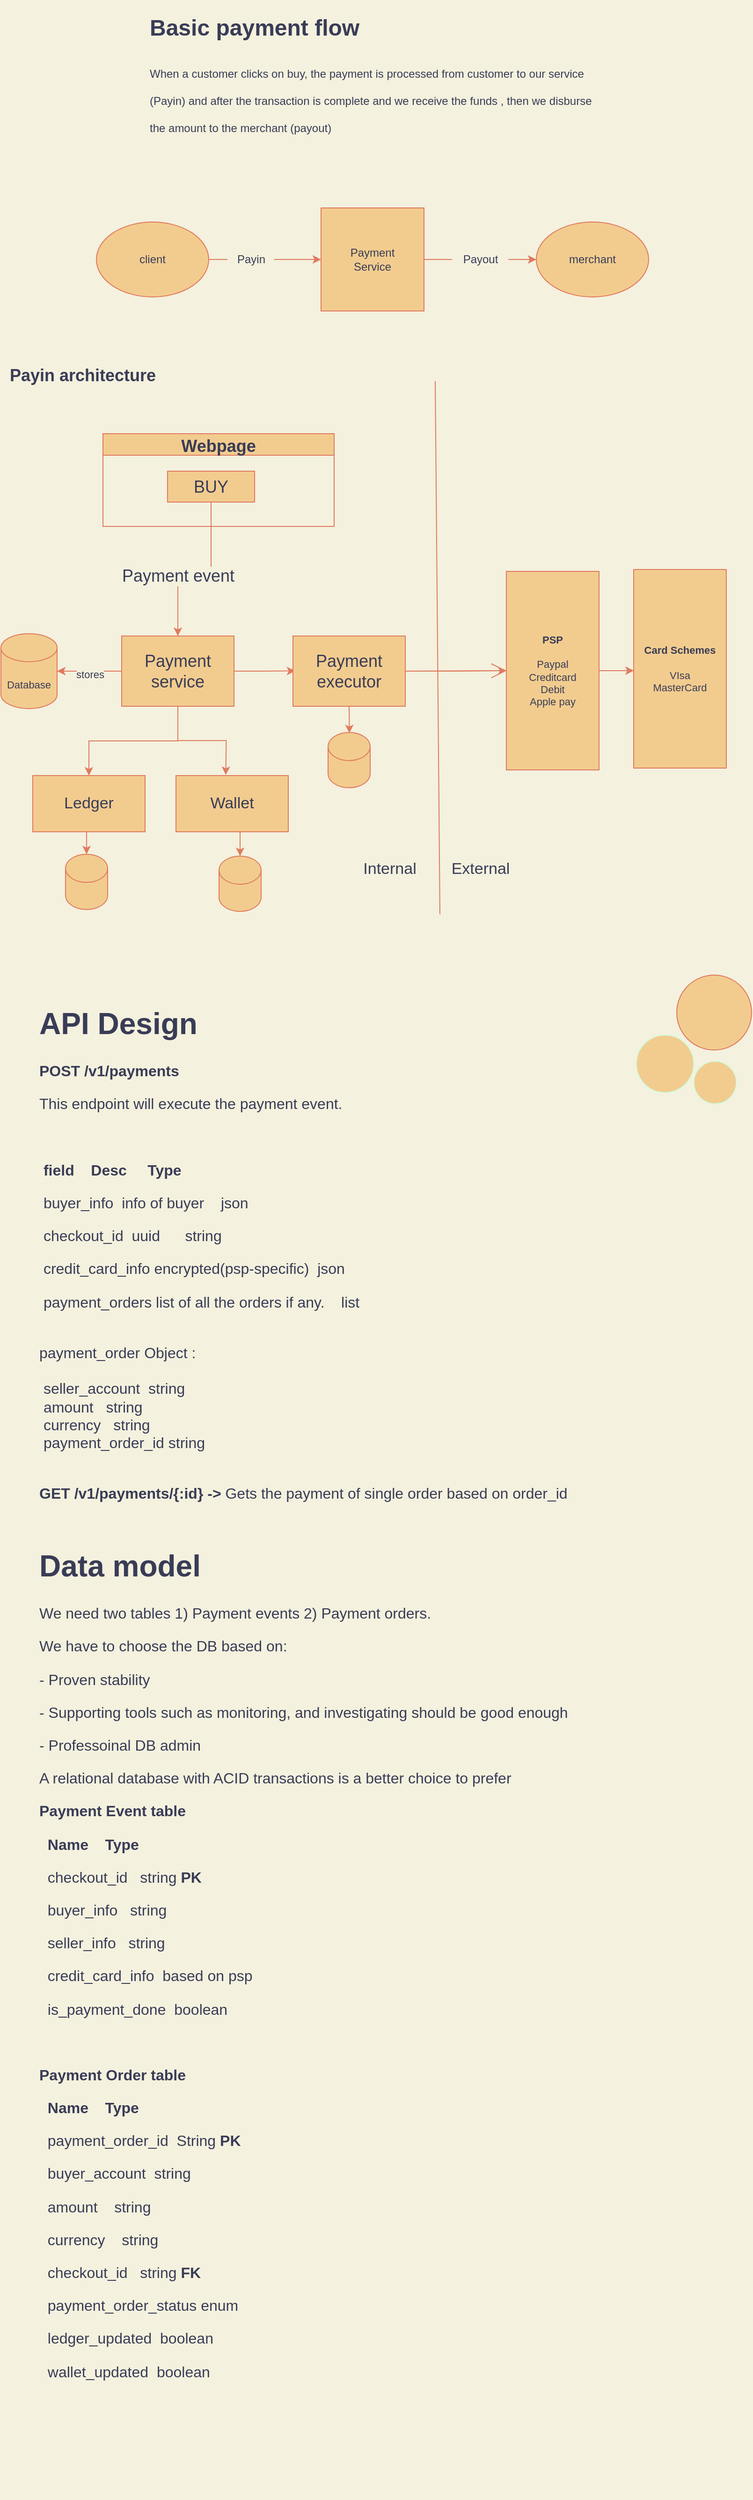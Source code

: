 <mxfile version="20.1.3" type="github" pages="2">
  <diagram id="K7awL5xOMt2Kv2CIqqu8" name="Page-1">
    <mxGraphModel dx="1577" dy="1958" grid="0" gridSize="10" guides="1" tooltips="1" connect="1" arrows="1" fold="1" page="1" pageScale="1" pageWidth="850" pageHeight="1100" background="#F4F1DE" math="0" shadow="0">
      <root>
        <mxCell id="0" />
        <mxCell id="1" parent="0" />
        <mxCell id="bdUJwVsDaEkDlHWOxwJL-2" style="edgeStyle=orthogonalEdgeStyle;rounded=0;orthogonalLoop=1;jettySize=auto;html=1;startArrow=none;labelBackgroundColor=#F4F1DE;strokeColor=#E07A5F;fontColor=#393C56;" parent="1" source="bdUJwVsDaEkDlHWOxwJL-6" edge="1">
          <mxGeometry relative="1" as="geometry">
            <mxPoint x="370" y="-736" as="targetPoint" />
          </mxGeometry>
        </mxCell>
        <mxCell id="bdUJwVsDaEkDlHWOxwJL-1" value="client" style="ellipse;whiteSpace=wrap;html=1;rounded=0;fillColor=#F2CC8F;strokeColor=#E07A5F;fontColor=#393C56;" parent="1" vertex="1">
          <mxGeometry x="130" y="-776" width="120" height="80" as="geometry" />
        </mxCell>
        <mxCell id="bdUJwVsDaEkDlHWOxwJL-4" style="edgeStyle=orthogonalEdgeStyle;rounded=0;orthogonalLoop=1;jettySize=auto;html=1;startArrow=none;labelBackgroundColor=#F4F1DE;strokeColor=#E07A5F;fontColor=#393C56;" parent="1" source="bdUJwVsDaEkDlHWOxwJL-7" target="bdUJwVsDaEkDlHWOxwJL-5" edge="1">
          <mxGeometry relative="1" as="geometry">
            <mxPoint x="560" y="-736" as="targetPoint" />
          </mxGeometry>
        </mxCell>
        <mxCell id="bdUJwVsDaEkDlHWOxwJL-3" value="Payment &lt;br&gt;Service" style="whiteSpace=wrap;html=1;aspect=fixed;rounded=0;fillColor=#F2CC8F;strokeColor=#E07A5F;fontColor=#393C56;" parent="1" vertex="1">
          <mxGeometry x="370" y="-791" width="110" height="110" as="geometry" />
        </mxCell>
        <mxCell id="bdUJwVsDaEkDlHWOxwJL-5" value="merchant" style="ellipse;whiteSpace=wrap;html=1;rounded=0;fillColor=#F2CC8F;strokeColor=#E07A5F;fontColor=#393C56;" parent="1" vertex="1">
          <mxGeometry x="600" y="-776" width="120" height="80" as="geometry" />
        </mxCell>
        <mxCell id="bdUJwVsDaEkDlHWOxwJL-6" value="Payin" style="text;html=1;align=center;verticalAlign=middle;resizable=0;points=[];autosize=1;strokeColor=none;fillColor=none;rounded=0;fontColor=#393C56;" parent="1" vertex="1">
          <mxGeometry x="270" y="-751" width="50" height="30" as="geometry" />
        </mxCell>
        <mxCell id="bdUJwVsDaEkDlHWOxwJL-8" value="" style="edgeStyle=orthogonalEdgeStyle;rounded=0;orthogonalLoop=1;jettySize=auto;html=1;endArrow=none;labelBackgroundColor=#F4F1DE;strokeColor=#E07A5F;fontColor=#393C56;" parent="1" source="bdUJwVsDaEkDlHWOxwJL-1" target="bdUJwVsDaEkDlHWOxwJL-6" edge="1">
          <mxGeometry relative="1" as="geometry">
            <mxPoint x="370" y="-736" as="targetPoint" />
            <mxPoint x="250" y="-736" as="sourcePoint" />
          </mxGeometry>
        </mxCell>
        <mxCell id="bdUJwVsDaEkDlHWOxwJL-7" value="Payout" style="text;html=1;align=center;verticalAlign=middle;resizable=0;points=[];autosize=1;strokeColor=none;fillColor=none;rounded=0;fontColor=#393C56;" parent="1" vertex="1">
          <mxGeometry x="510" y="-751" width="60" height="30" as="geometry" />
        </mxCell>
        <mxCell id="bdUJwVsDaEkDlHWOxwJL-9" value="" style="edgeStyle=orthogonalEdgeStyle;rounded=0;orthogonalLoop=1;jettySize=auto;html=1;endArrow=none;labelBackgroundColor=#F4F1DE;strokeColor=#E07A5F;fontColor=#393C56;" parent="1" source="bdUJwVsDaEkDlHWOxwJL-3" target="bdUJwVsDaEkDlHWOxwJL-7" edge="1">
          <mxGeometry relative="1" as="geometry">
            <mxPoint x="600" y="-736" as="targetPoint" />
            <mxPoint x="480" y="-736" as="sourcePoint" />
          </mxGeometry>
        </mxCell>
        <mxCell id="bdUJwVsDaEkDlHWOxwJL-10" value="&lt;h1&gt;&lt;span style=&quot;background-color: initial;&quot;&gt;Basic payment flow&lt;/span&gt;&lt;/h1&gt;&lt;h1&gt;&lt;span style=&quot;font-size: 12px; font-weight: 400;&quot;&gt;When a customer clicks on buy, the payment is processed from customer to our service (Payin) and after the transaction is complete and we receive the funds , then we disburse the amount to the merchant (payout)&lt;/span&gt;&lt;/h1&gt;" style="text;html=1;strokeColor=none;fillColor=none;spacing=5;spacingTop=-20;whiteSpace=wrap;overflow=hidden;rounded=0;fontColor=#393C56;" parent="1" vertex="1">
          <mxGeometry x="182" y="-1003" width="490" height="160" as="geometry" />
        </mxCell>
        <mxCell id="bdUJwVsDaEkDlHWOxwJL-11" value="&lt;b&gt;&lt;font style=&quot;font-size: 18px;&quot;&gt;Payin architecture&lt;/font&gt;&lt;/b&gt;" style="text;html=1;align=center;verticalAlign=middle;resizable=0;points=[];autosize=1;strokeColor=none;fillColor=none;rounded=0;fontColor=#393C56;" parent="1" vertex="1">
          <mxGeometry x="28" y="-629" width="174" height="34" as="geometry" />
        </mxCell>
        <mxCell id="bdUJwVsDaEkDlHWOxwJL-12" value="Webpage" style="swimlane;fontSize=18;rounded=0;fillColor=#F2CC8F;strokeColor=#E07A5F;fontColor=#393C56;" parent="1" vertex="1">
          <mxGeometry x="137" y="-550" width="247" height="99" as="geometry" />
        </mxCell>
        <mxCell id="bdUJwVsDaEkDlHWOxwJL-14" style="edgeStyle=orthogonalEdgeStyle;rounded=0;orthogonalLoop=1;jettySize=auto;html=1;exitX=0.5;exitY=1;exitDx=0;exitDy=0;fontSize=18;entryX=0.5;entryY=0;entryDx=0;entryDy=0;labelBackgroundColor=#F4F1DE;strokeColor=#E07A5F;fontColor=#393C56;" parent="1" source="bdUJwVsDaEkDlHWOxwJL-13" target="bdUJwVsDaEkDlHWOxwJL-17" edge="1">
          <mxGeometry relative="1" as="geometry">
            <mxPoint x="253" y="-361" as="targetPoint" />
          </mxGeometry>
        </mxCell>
        <mxCell id="bdUJwVsDaEkDlHWOxwJL-15" value="Payment event" style="edgeLabel;html=1;align=center;verticalAlign=middle;resizable=0;points=[];fontSize=18;rounded=0;labelBackgroundColor=#F4F1DE;fontColor=#393C56;" parent="bdUJwVsDaEkDlHWOxwJL-14" vertex="1" connectable="0">
          <mxGeometry x="0.279" relative="1" as="geometry">
            <mxPoint as="offset" />
          </mxGeometry>
        </mxCell>
        <mxCell id="bdUJwVsDaEkDlHWOxwJL-13" value="BUY" style="rounded=0;whiteSpace=wrap;html=1;fontSize=18;fillColor=#F2CC8F;strokeColor=#E07A5F;fontColor=#393C56;" parent="1" vertex="1">
          <mxGeometry x="206" y="-510" width="93" height="33" as="geometry" />
        </mxCell>
        <mxCell id="bdUJwVsDaEkDlHWOxwJL-18" style="edgeStyle=orthogonalEdgeStyle;rounded=0;orthogonalLoop=1;jettySize=auto;html=1;fontSize=18;labelBackgroundColor=#F4F1DE;strokeColor=#E07A5F;fontColor=#393C56;" parent="1" source="bdUJwVsDaEkDlHWOxwJL-17" target="bdUJwVsDaEkDlHWOxwJL-19" edge="1">
          <mxGeometry relative="1" as="geometry">
            <mxPoint x="114" y="-296.5" as="targetPoint" />
          </mxGeometry>
        </mxCell>
        <mxCell id="bdUJwVsDaEkDlHWOxwJL-20" value="stores" style="edgeLabel;html=1;align=center;verticalAlign=middle;resizable=0;points=[];fontSize=11;rounded=0;labelBackgroundColor=#F4F1DE;fontColor=#393C56;" parent="bdUJwVsDaEkDlHWOxwJL-18" vertex="1" connectable="0">
          <mxGeometry x="0.002" y="3" relative="1" as="geometry">
            <mxPoint as="offset" />
          </mxGeometry>
        </mxCell>
        <mxCell id="bdUJwVsDaEkDlHWOxwJL-21" style="edgeStyle=orthogonalEdgeStyle;rounded=0;orthogonalLoop=1;jettySize=auto;html=1;exitX=1;exitY=0.5;exitDx=0;exitDy=0;fontSize=11;labelBackgroundColor=#F4F1DE;strokeColor=#E07A5F;fontColor=#393C56;" parent="1" source="bdUJwVsDaEkDlHWOxwJL-17" edge="1">
          <mxGeometry relative="1" as="geometry">
            <mxPoint x="342.421" y="-296.737" as="targetPoint" />
          </mxGeometry>
        </mxCell>
        <mxCell id="bdUJwVsDaEkDlHWOxwJL-32" style="edgeStyle=orthogonalEdgeStyle;rounded=0;orthogonalLoop=1;jettySize=auto;html=1;fontSize=11;labelBackgroundColor=#F4F1DE;strokeColor=#E07A5F;fontColor=#393C56;" parent="1" source="bdUJwVsDaEkDlHWOxwJL-17" target="bdUJwVsDaEkDlHWOxwJL-33" edge="1">
          <mxGeometry relative="1" as="geometry">
            <mxPoint x="162.947" y="-165.684" as="targetPoint" />
          </mxGeometry>
        </mxCell>
        <mxCell id="bdUJwVsDaEkDlHWOxwJL-34" style="edgeStyle=orthogonalEdgeStyle;rounded=0;orthogonalLoop=1;jettySize=auto;html=1;fontSize=17;labelBackgroundColor=#F4F1DE;strokeColor=#E07A5F;fontColor=#393C56;" parent="1" source="bdUJwVsDaEkDlHWOxwJL-17" edge="1">
          <mxGeometry relative="1" as="geometry">
            <mxPoint x="268.211" y="-185.684" as="targetPoint" />
          </mxGeometry>
        </mxCell>
        <mxCell id="bdUJwVsDaEkDlHWOxwJL-17" value="Payment service" style="rounded=0;whiteSpace=wrap;html=1;fontSize=18;fillColor=#F2CC8F;strokeColor=#E07A5F;fontColor=#393C56;" parent="1" vertex="1">
          <mxGeometry x="157" y="-334" width="120" height="75" as="geometry" />
        </mxCell>
        <mxCell id="bdUJwVsDaEkDlHWOxwJL-19" value="&lt;font style=&quot;font-size: 11px;&quot;&gt;Database&lt;/font&gt;" style="shape=cylinder3;whiteSpace=wrap;html=1;boundedLbl=1;backgroundOutline=1;size=15;fontSize=18;rounded=0;fillColor=#F2CC8F;strokeColor=#E07A5F;fontColor=#393C56;" parent="1" vertex="1">
          <mxGeometry x="28" y="-336.5" width="60" height="80" as="geometry" />
        </mxCell>
        <mxCell id="bdUJwVsDaEkDlHWOxwJL-26" style="edgeStyle=orthogonalEdgeStyle;rounded=0;orthogonalLoop=1;jettySize=auto;html=1;exitX=1;exitY=0.5;exitDx=0;exitDy=0;entryX=0;entryY=0.5;entryDx=0;entryDy=0;fontSize=11;labelBackgroundColor=#F4F1DE;strokeColor=#E07A5F;fontColor=#393C56;" parent="1" source="bdUJwVsDaEkDlHWOxwJL-22" target="bdUJwVsDaEkDlHWOxwJL-28" edge="1">
          <mxGeometry relative="1" as="geometry">
            <mxPoint x="570" y="-364.0" as="targetPoint" />
          </mxGeometry>
        </mxCell>
        <mxCell id="bdUJwVsDaEkDlHWOxwJL-38" style="edgeStyle=orthogonalEdgeStyle;rounded=0;orthogonalLoop=1;jettySize=auto;html=1;exitX=0.5;exitY=1;exitDx=0;exitDy=0;fontSize=17;labelBackgroundColor=#F4F1DE;strokeColor=#E07A5F;fontColor=#393C56;" parent="1" source="bdUJwVsDaEkDlHWOxwJL-22" edge="1">
          <mxGeometry relative="1" as="geometry">
            <mxPoint x="400.333" y="-230.333" as="targetPoint" />
          </mxGeometry>
        </mxCell>
        <mxCell id="mXmV7Bp-ZtZaa3uex6Oa-3" value="" style="edgeStyle=orthogonalEdgeStyle;curved=1;rounded=0;orthogonalLoop=1;jettySize=auto;html=1;fontSize=12;fontColor=#393C56;endArrow=open;startSize=14;endSize=14;strokeColor=#E07A5F;fillColor=#F2CC8F;" edge="1" parent="1" source="bdUJwVsDaEkDlHWOxwJL-22" target="bdUJwVsDaEkDlHWOxwJL-28">
          <mxGeometry relative="1" as="geometry" />
        </mxCell>
        <mxCell id="bdUJwVsDaEkDlHWOxwJL-22" value="Payment executor" style="rounded=0;whiteSpace=wrap;html=1;fontSize=18;fillColor=#F2CC8F;strokeColor=#E07A5F;fontColor=#393C56;" parent="1" vertex="1">
          <mxGeometry x="340" y="-334" width="120" height="75" as="geometry" />
        </mxCell>
        <mxCell id="bdUJwVsDaEkDlHWOxwJL-23" value="" style="endArrow=none;html=1;rounded=0;fontSize=11;labelBackgroundColor=#F4F1DE;strokeColor=#E07A5F;fontColor=#393C56;" parent="1" edge="1">
          <mxGeometry width="50" height="50" relative="1" as="geometry">
            <mxPoint x="497" y="-37" as="sourcePoint" />
            <mxPoint x="492" y="-606" as="targetPoint" />
          </mxGeometry>
        </mxCell>
        <mxCell id="bdUJwVsDaEkDlHWOxwJL-29" style="edgeStyle=orthogonalEdgeStyle;rounded=0;orthogonalLoop=1;jettySize=auto;html=1;fontSize=11;labelBackgroundColor=#F4F1DE;strokeColor=#E07A5F;fontColor=#393C56;" parent="1" source="bdUJwVsDaEkDlHWOxwJL-28" edge="1">
          <mxGeometry relative="1" as="geometry">
            <mxPoint x="704.154" y="-297" as="targetPoint" />
          </mxGeometry>
        </mxCell>
        <mxCell id="bdUJwVsDaEkDlHWOxwJL-28" value="&lt;b&gt;PSP&lt;/b&gt;&lt;br&gt;&lt;br&gt;Paypal&lt;br&gt;Creditcard&lt;br&gt;Debit&lt;br&gt;Apple pay" style="rounded=0;whiteSpace=wrap;html=1;fontSize=11;fillColor=#F2CC8F;strokeColor=#E07A5F;fontColor=#393C56;" parent="1" vertex="1">
          <mxGeometry x="568" y="-403" width="99" height="212" as="geometry" />
        </mxCell>
        <mxCell id="bdUJwVsDaEkDlHWOxwJL-30" value="&lt;b&gt;Card Schemes&lt;br&gt;&lt;/b&gt;&lt;br&gt;VIsa&lt;br&gt;MasterCard" style="rounded=0;whiteSpace=wrap;html=1;fontSize=11;fillColor=#F2CC8F;strokeColor=#E07A5F;fontColor=#393C56;" parent="1" vertex="1">
          <mxGeometry x="704" y="-405" width="99" height="212" as="geometry" />
        </mxCell>
        <mxCell id="bdUJwVsDaEkDlHWOxwJL-42" style="edgeStyle=orthogonalEdgeStyle;rounded=0;orthogonalLoop=1;jettySize=auto;html=1;exitX=0.5;exitY=1;exitDx=0;exitDy=0;entryX=0.5;entryY=0;entryDx=0;entryDy=0;entryPerimeter=0;fontSize=17;labelBackgroundColor=#F4F1DE;strokeColor=#E07A5F;fontColor=#393C56;" parent="1" source="bdUJwVsDaEkDlHWOxwJL-33" target="bdUJwVsDaEkDlHWOxwJL-40" edge="1">
          <mxGeometry relative="1" as="geometry" />
        </mxCell>
        <mxCell id="bdUJwVsDaEkDlHWOxwJL-33" value="&lt;font style=&quot;font-size: 17px;&quot;&gt;Ledger&lt;/font&gt;" style="rounded=0;whiteSpace=wrap;html=1;fontSize=11;strokeWidth=1;fillColor=#F2CC8F;strokeColor=#E07A5F;fontColor=#393C56;" parent="1" vertex="1">
          <mxGeometry x="61.997" y="-185.004" width="120" height="60" as="geometry" />
        </mxCell>
        <mxCell id="bdUJwVsDaEkDlHWOxwJL-43" style="edgeStyle=orthogonalEdgeStyle;rounded=0;orthogonalLoop=1;jettySize=auto;html=1;exitX=0.5;exitY=1;exitDx=0;exitDy=0;entryX=0.5;entryY=0;entryDx=0;entryDy=0;entryPerimeter=0;fontSize=17;labelBackgroundColor=#F4F1DE;strokeColor=#E07A5F;fontColor=#393C56;" parent="1" source="bdUJwVsDaEkDlHWOxwJL-35" target="bdUJwVsDaEkDlHWOxwJL-41" edge="1">
          <mxGeometry relative="1" as="geometry" />
        </mxCell>
        <mxCell id="bdUJwVsDaEkDlHWOxwJL-35" value="&lt;font style=&quot;font-size: 17px;&quot;&gt;Wallet&lt;/font&gt;" style="rounded=0;whiteSpace=wrap;html=1;fontSize=11;strokeWidth=1;fillColor=#F2CC8F;strokeColor=#E07A5F;fontColor=#393C56;" parent="1" vertex="1">
          <mxGeometry x="214.997" y="-185.004" width="120" height="60" as="geometry" />
        </mxCell>
        <mxCell id="bdUJwVsDaEkDlHWOxwJL-36" value="Internal" style="text;html=1;align=center;verticalAlign=middle;resizable=0;points=[];autosize=1;strokeColor=none;fillColor=none;fontSize=17;rounded=0;fontColor=#393C56;" parent="1" vertex="1">
          <mxGeometry x="405" y="-101" width="75" height="32" as="geometry" />
        </mxCell>
        <mxCell id="bdUJwVsDaEkDlHWOxwJL-37" value="External" style="text;html=1;align=center;verticalAlign=middle;resizable=0;points=[];autosize=1;strokeColor=none;fillColor=none;fontSize=17;rounded=0;fontColor=#393C56;" parent="1" vertex="1">
          <mxGeometry x="500" y="-101" width="80" height="32" as="geometry" />
        </mxCell>
        <mxCell id="bdUJwVsDaEkDlHWOxwJL-39" value="" style="shape=cylinder3;whiteSpace=wrap;html=1;boundedLbl=1;backgroundOutline=1;size=15;fontSize=17;strokeWidth=1;rounded=0;fillColor=#F2CC8F;strokeColor=#E07A5F;fontColor=#393C56;" parent="1" vertex="1">
          <mxGeometry x="377.5" y="-231" width="45" height="59" as="geometry" />
        </mxCell>
        <mxCell id="bdUJwVsDaEkDlHWOxwJL-40" value="" style="shape=cylinder3;whiteSpace=wrap;html=1;boundedLbl=1;backgroundOutline=1;size=15;fontSize=17;strokeWidth=1;rounded=0;fillColor=#F2CC8F;strokeColor=#E07A5F;fontColor=#393C56;" parent="1" vertex="1">
          <mxGeometry x="97" y="-101" width="45" height="59" as="geometry" />
        </mxCell>
        <mxCell id="bdUJwVsDaEkDlHWOxwJL-41" value="" style="shape=cylinder3;whiteSpace=wrap;html=1;boundedLbl=1;backgroundOutline=1;size=15;fontSize=17;strokeWidth=1;rounded=0;fillColor=#F2CC8F;strokeColor=#E07A5F;fontColor=#393C56;" parent="1" vertex="1">
          <mxGeometry x="261" y="-99" width="45" height="59" as="geometry" />
        </mxCell>
        <mxCell id="B9q-eV_urQJRkB80xqRH-2" value="" style="ellipse;whiteSpace=wrap;html=1;aspect=fixed;fontSize=16;fontColor=#393C56;strokeColor=#E07A5F;fillColor=#F2CC8F;" parent="1" vertex="1">
          <mxGeometry x="750" y="28" width="80" height="80" as="geometry" />
        </mxCell>
        <mxCell id="B9q-eV_urQJRkB80xqRH-4" value="&lt;h1&gt;API Design&lt;/h1&gt;&lt;p&gt;&lt;b&gt;POST /v1/payments&lt;/b&gt;&lt;/p&gt;&lt;p&gt;This endpoint will execute the payment event.&lt;/p&gt;&lt;p&gt;&lt;br&gt;&lt;/p&gt;&lt;p&gt;&lt;b&gt;&lt;span style=&quot;white-space: pre;&quot;&gt;	&lt;/span&gt;field&lt;span style=&quot;white-space: pre;&quot;&gt;	&lt;/span&gt;&lt;span style=&quot;white-space: pre;&quot;&gt;	&lt;/span&gt;&lt;span style=&quot;white-space: pre;&quot;&gt;	&lt;/span&gt;&lt;span style=&quot;white-space: pre;&quot;&gt;	&lt;/span&gt;Desc&lt;span style=&quot;white-space: pre;&quot;&gt;	&lt;/span&gt;&lt;span style=&quot;white-space: pre;&quot;&gt;	&lt;span style=&quot;white-space: pre;&quot;&gt;	&lt;span style=&quot;white-space: pre;&quot;&gt;	&lt;/span&gt;&lt;span style=&quot;white-space: pre;&quot;&gt;	&lt;/span&gt;&lt;/span&gt;&lt;/span&gt;Type&lt;br&gt;&lt;/b&gt;&lt;/p&gt;&lt;p&gt;&lt;span style=&quot;white-space: pre;&quot;&gt;	&lt;/span&gt;buyer_info&lt;span style=&quot;white-space: pre;&quot;&gt;	&lt;/span&gt;&lt;span style=&quot;white-space: pre;&quot;&gt;	&lt;/span&gt;info of buyer&lt;span style=&quot;white-space: pre;&quot;&gt;	&lt;span style=&quot;white-space: pre;&quot;&gt;	&lt;span style=&quot;white-space: pre;&quot;&gt;	&lt;span style=&quot;white-space: pre;&quot;&gt;	&lt;/span&gt;&lt;/span&gt;&lt;/span&gt;&lt;/span&gt;json&lt;br&gt;&lt;/p&gt;&lt;p&gt;&lt;span style=&quot;white-space: pre;&quot;&gt;	&lt;/span&gt;checkout_id&lt;span style=&quot;white-space: pre;&quot;&gt;	&lt;/span&gt;&lt;span style=&quot;white-space: pre;&quot;&gt;	&lt;/span&gt;uuid&lt;span style=&quot;white-space: pre;&quot;&gt;	&lt;/span&gt;&lt;span style=&quot;white-space: pre;&quot;&gt;	&lt;/span&gt;&lt;span style=&quot;white-space: pre;&quot;&gt;	&lt;/span&gt;&lt;span style=&quot;white-space: pre;&quot;&gt;	&lt;span style=&quot;white-space: pre;&quot;&gt;	&lt;span style=&quot;white-space: pre;&quot;&gt;	&lt;/span&gt;&lt;/span&gt;&lt;/span&gt;string&lt;br&gt;&lt;/p&gt;&lt;p&gt;&lt;span style=&quot;white-space: pre;&quot;&gt;	&lt;/span&gt;credit_card_info&lt;span style=&quot;white-space: pre;&quot;&gt;	&lt;/span&gt;encrypted(psp-specific)&lt;span style=&quot;white-space: pre;&quot;&gt;	&lt;/span&gt;&lt;span style=&quot;white-space: pre;&quot;&gt;	&lt;/span&gt;json&lt;br&gt;&lt;/p&gt;&lt;p&gt;&lt;span style=&quot;white-space: pre;&quot;&gt;	&lt;/span&gt;payment_orders&lt;span style=&quot;white-space: pre;&quot;&gt;	&lt;/span&gt;list of all the orders if any.&amp;nbsp; &amp;nbsp;&lt;span style=&quot;white-space: pre;&quot;&gt;	&lt;/span&gt;list&lt;/p&gt;&lt;p&gt;&lt;/p&gt;&lt;br&gt;payment_order Object :&lt;br&gt;&lt;br&gt;&lt;span style=&quot;white-space: pre;&quot;&gt;	&lt;/span&gt;seller_account&lt;span style=&quot;white-space: pre;&quot;&gt;	&lt;/span&gt;&lt;span style=&quot;white-space: pre;&quot;&gt;	&lt;/span&gt;string&lt;br&gt;&lt;span style=&quot;white-space: pre;&quot;&gt;	&lt;/span&gt;amount&lt;span style=&quot;white-space: pre;&quot;&gt;	&lt;/span&gt;&lt;span style=&quot;white-space: pre;&quot;&gt;	&lt;/span&gt;&lt;span style=&quot;white-space: pre;&quot;&gt;	&lt;/span&gt;string&lt;br&gt;&lt;span style=&quot;white-space: pre;&quot;&gt;	&lt;/span&gt;currency&lt;span style=&quot;white-space: pre;&quot;&gt;	&lt;/span&gt;&lt;span style=&quot;white-space: pre;&quot;&gt;	&lt;/span&gt;&lt;span style=&quot;white-space: pre;&quot;&gt;	&lt;/span&gt;string&lt;br&gt;&lt;span style=&quot;white-space: pre;&quot;&gt;	&lt;/span&gt;payment_order_id&lt;span style=&quot;white-space: pre;&quot;&gt;	&lt;/span&gt;string&lt;br&gt;&lt;br&gt;&lt;p&gt;&lt;/p&gt;&lt;p&gt;&lt;b&gt;GET /v1/payments/{:id} -&amp;gt; &lt;/b&gt;Gets the payment of single order based on order_id&lt;/p&gt;&lt;p&gt;&lt;b&gt;&lt;span style=&quot;white-space: pre;&quot;&gt;	&lt;/span&gt;&lt;br&gt;&lt;/b&gt;&lt;/p&gt;&lt;p&gt;&lt;br&gt;&lt;/p&gt;" style="text;html=1;strokeColor=none;fillColor=none;spacing=5;spacingTop=-20;whiteSpace=wrap;overflow=hidden;rounded=0;fontSize=16;fontColor=#393C56;" parent="1" vertex="1">
          <mxGeometry x="64" y="50" width="637" height="560" as="geometry" />
        </mxCell>
        <mxCell id="B9q-eV_urQJRkB80xqRH-5" value="" style="ellipse;whiteSpace=wrap;html=1;aspect=fixed;fontSize=16;fontColor=#393C56;strokeColor=#CCFFE6;fillColor=#F2CC8F;" parent="1" vertex="1">
          <mxGeometry x="706.75" y="92" width="61.5" height="61.5" as="geometry" />
        </mxCell>
        <mxCell id="B9q-eV_urQJRkB80xqRH-6" value="" style="ellipse;whiteSpace=wrap;html=1;aspect=fixed;fontSize=16;fontColor=#393C56;strokeColor=#CCFFE6;fillColor=#F2CC8F;" parent="1" vertex="1">
          <mxGeometry x="768.25" y="120" width="45.5" height="45.5" as="geometry" />
        </mxCell>
        <mxCell id="mXmV7Bp-ZtZaa3uex6Oa-1" value="&lt;h1&gt;Data model&lt;/h1&gt;&lt;p&gt;We need two tables 1) Payment events 2) Payment orders.&amp;nbsp;&lt;/p&gt;&lt;p&gt;We have to choose the DB based on:&lt;/p&gt;&lt;p&gt;- Proven stability&lt;/p&gt;&lt;p&gt;- Supporting tools such as monitoring, and investigating should be good enough&lt;/p&gt;&lt;p&gt;- Professoinal DB admin&amp;nbsp;&lt;/p&gt;&lt;p&gt;A relational database with ACID transactions is a better choice to prefer&lt;/p&gt;&lt;p&gt;&lt;b&gt;Payment Event table&lt;/b&gt;&lt;/p&gt;&lt;p&gt;&lt;b&gt;&lt;span style=&quot;white-space: pre;&quot;&gt;	&lt;/span&gt;&lt;span style=&quot;white-space: pre;&quot;&gt;	&lt;/span&gt;Name&lt;span style=&quot;white-space: pre;&quot;&gt;	&lt;/span&gt;&lt;span style=&quot;white-space: pre;&quot;&gt;	&lt;/span&gt;&lt;span style=&quot;white-space: pre;&quot;&gt;	&lt;/span&gt;&lt;span style=&quot;white-space: pre;&quot;&gt;	&lt;/span&gt;Type&lt;br&gt;&lt;/b&gt;&lt;/p&gt;&lt;p&gt;&lt;span style=&quot;font-weight: bold; white-space: pre;&quot;&gt;	&lt;/span&gt;&lt;span style=&quot;font-weight: bold; white-space: pre;&quot;&gt;	&lt;/span&gt;checkout_id&lt;span style=&quot;white-space: pre;&quot;&gt;	&lt;/span&gt;&lt;span style=&quot;white-space: pre;&quot;&gt;	&lt;/span&gt;&lt;span style=&quot;white-space: pre;&quot;&gt;	&lt;/span&gt;string &lt;b&gt;PK&lt;/b&gt;&lt;br&gt;&lt;/p&gt;&lt;p&gt;&lt;span style=&quot;font-weight: bold; white-space: pre;&quot;&gt;	&lt;/span&gt;&lt;span style=&quot;font-weight: bold; white-space: pre;&quot;&gt;	&lt;/span&gt;buyer_info&lt;span style=&quot;white-space: pre;&quot;&gt;	&lt;/span&gt;&lt;span style=&quot;white-space: pre;&quot;&gt;	&lt;/span&gt;&lt;span style=&quot;white-space: pre;&quot;&gt;	&lt;/span&gt;string&lt;br&gt;&lt;/p&gt;&lt;p&gt;&lt;span style=&quot;white-space: pre;&quot;&gt;	&lt;/span&gt;&lt;span style=&quot;white-space: pre;&quot;&gt;	&lt;/span&gt;seller_info&lt;span style=&quot;white-space: pre;&quot;&gt;	&lt;/span&gt;&lt;span style=&quot;white-space: pre;&quot;&gt;	&lt;/span&gt;&lt;span style=&quot;white-space: pre;&quot;&gt;	&lt;/span&gt;string&lt;br&gt;&lt;/p&gt;&lt;p&gt;&lt;span style=&quot;white-space: pre;&quot;&gt;	&lt;/span&gt;&lt;span style=&quot;white-space: pre;&quot;&gt;	&lt;/span&gt;credit_card_info&lt;span style=&quot;white-space: pre;&quot;&gt;	&lt;/span&gt;&lt;span style=&quot;white-space: pre;&quot;&gt;	&lt;/span&gt;based on psp&lt;br&gt;&lt;/p&gt;&lt;p&gt;&lt;span style=&quot;white-space: pre;&quot;&gt;	&lt;/span&gt;&lt;span style=&quot;white-space: pre;&quot;&gt;	&lt;/span&gt;is_payment_done&lt;span style=&quot;white-space: pre;&quot;&gt;	&lt;/span&gt;&lt;span style=&quot;white-space: pre;&quot;&gt;	&lt;/span&gt;boolean&lt;br&gt;&lt;/p&gt;&lt;p&gt;&lt;br&gt;&lt;/p&gt;&lt;p&gt;&lt;b&gt;Payment Order table&lt;/b&gt;&lt;/p&gt;&lt;p&gt;&lt;b&gt;&lt;span style=&quot;white-space: pre;&quot;&gt;	&lt;/span&gt;&lt;span style=&quot;white-space: pre;&quot;&gt;	&lt;/span&gt;Name&lt;span style=&quot;white-space: pre;&quot;&gt;	&lt;/span&gt;&lt;span style=&quot;white-space: pre;&quot;&gt;	&lt;/span&gt;&lt;span style=&quot;white-space: pre;&quot;&gt;	&lt;/span&gt;&lt;span style=&quot;white-space: pre;&quot;&gt;	&lt;/span&gt;Type&lt;br&gt;&lt;/b&gt;&lt;/p&gt;&lt;p&gt;&lt;span style=&quot;font-weight: bold; white-space: pre;&quot;&gt;	&lt;/span&gt;&lt;span style=&quot;font-weight: bold; white-space: pre;&quot;&gt;	&lt;/span&gt;payment_order_id&lt;span style=&quot;white-space: pre;&quot;&gt;	&lt;/span&gt;&lt;span style=&quot;white-space: pre;&quot;&gt;	&lt;/span&gt;String &lt;b&gt;PK&lt;/b&gt;&lt;br&gt;&lt;/p&gt;&lt;p&gt;&lt;span style=&quot;font-weight: bold; white-space: pre;&quot;&gt;	&lt;/span&gt;&lt;span style=&quot;font-weight: bold; white-space: pre;&quot;&gt;	&lt;/span&gt;buyer_account&lt;span style=&quot;white-space: pre;&quot;&gt;	&lt;/span&gt;&lt;span style=&quot;white-space: pre;&quot;&gt;	&lt;/span&gt;string&lt;br&gt;&lt;/p&gt;&lt;p&gt;&lt;span style=&quot;white-space: pre;&quot;&gt;	&lt;/span&gt;&lt;span style=&quot;white-space: pre;&quot;&gt;	&lt;/span&gt;amount&lt;span style=&quot;white-space: pre;&quot;&gt;	&lt;/span&gt;&lt;span style=&quot;white-space: pre;&quot;&gt;	&lt;/span&gt;&lt;span style=&quot;white-space: pre;&quot;&gt;	&lt;/span&gt;&lt;span style=&quot;white-space: pre;&quot;&gt;	&lt;/span&gt;string&lt;br&gt;&lt;/p&gt;&lt;p&gt;&lt;span style=&quot;white-space: pre;&quot;&gt;	&lt;/span&gt;&lt;span style=&quot;white-space: pre;&quot;&gt;	&lt;/span&gt;currency&lt;span style=&quot;white-space: pre;&quot;&gt;	&lt;/span&gt;&lt;span style=&quot;white-space: pre;&quot;&gt;	&lt;/span&gt;&lt;span style=&quot;white-space: pre;&quot;&gt;	&lt;/span&gt;&lt;span style=&quot;white-space: pre;&quot;&gt;	&lt;/span&gt;string&lt;br&gt;&lt;/p&gt;&lt;p&gt;&lt;span style=&quot;white-space: pre;&quot;&gt;	&lt;/span&gt;&lt;span style=&quot;white-space: pre;&quot;&gt;	&lt;/span&gt;checkout_id&lt;span style=&quot;white-space: pre;&quot;&gt;	&lt;/span&gt;&lt;span style=&quot;white-space: pre;&quot;&gt;	&lt;/span&gt;&lt;span style=&quot;white-space: pre;&quot;&gt;	&lt;/span&gt;string &lt;b&gt;FK&lt;/b&gt;&lt;br&gt;&lt;/p&gt;&lt;p&gt;&lt;span style=&quot;font-weight: bold; white-space: pre;&quot;&gt;	&lt;/span&gt;&lt;span style=&quot;font-weight: bold; white-space: pre;&quot;&gt;	&lt;/span&gt;payment_order_status&lt;span style=&quot;white-space: pre;&quot;&gt;	&lt;/span&gt;enum&lt;br&gt;&lt;/p&gt;&lt;p&gt;&lt;span style=&quot;white-space: pre;&quot;&gt;	&lt;/span&gt;&lt;span style=&quot;white-space: pre;&quot;&gt;	&lt;/span&gt;ledger_updated&lt;span style=&quot;white-space: pre;&quot;&gt;	&lt;/span&gt;&lt;span style=&quot;white-space: pre;&quot;&gt;	&lt;/span&gt;boolean&lt;br&gt;&lt;/p&gt;&lt;p&gt;&lt;span style=&quot;white-space: pre;&quot;&gt;	&lt;/span&gt;&lt;span style=&quot;white-space: pre;&quot;&gt;	&lt;/span&gt;wallet_updated&lt;span style=&quot;white-space: pre;&quot;&gt;	&lt;/span&gt;&lt;span style=&quot;white-space: pre;&quot;&gt;	&lt;/span&gt;boolean&lt;br&gt;&lt;/p&gt;" style="text;html=1;strokeColor=none;fillColor=none;spacing=5;spacingTop=-20;whiteSpace=wrap;overflow=hidden;rounded=0;fontSize=16;fontColor=#393C56;" vertex="1" parent="1">
          <mxGeometry x="64" y="629" width="756" height="1026" as="geometry" />
        </mxCell>
      </root>
    </mxGraphModel>
  </diagram>
  <diagram id="mlxrmKEuce0JP0NZYPjX" name="Page-2">
    <mxGraphModel dx="946" dy="515" grid="0" gridSize="10" guides="1" tooltips="1" connect="1" arrows="1" fold="1" page="1" pageScale="1" pageWidth="850" pageHeight="1100" math="0" shadow="0">
      <root>
        <mxCell id="0" />
        <mxCell id="1" parent="0" />
      </root>
    </mxGraphModel>
  </diagram>
</mxfile>
